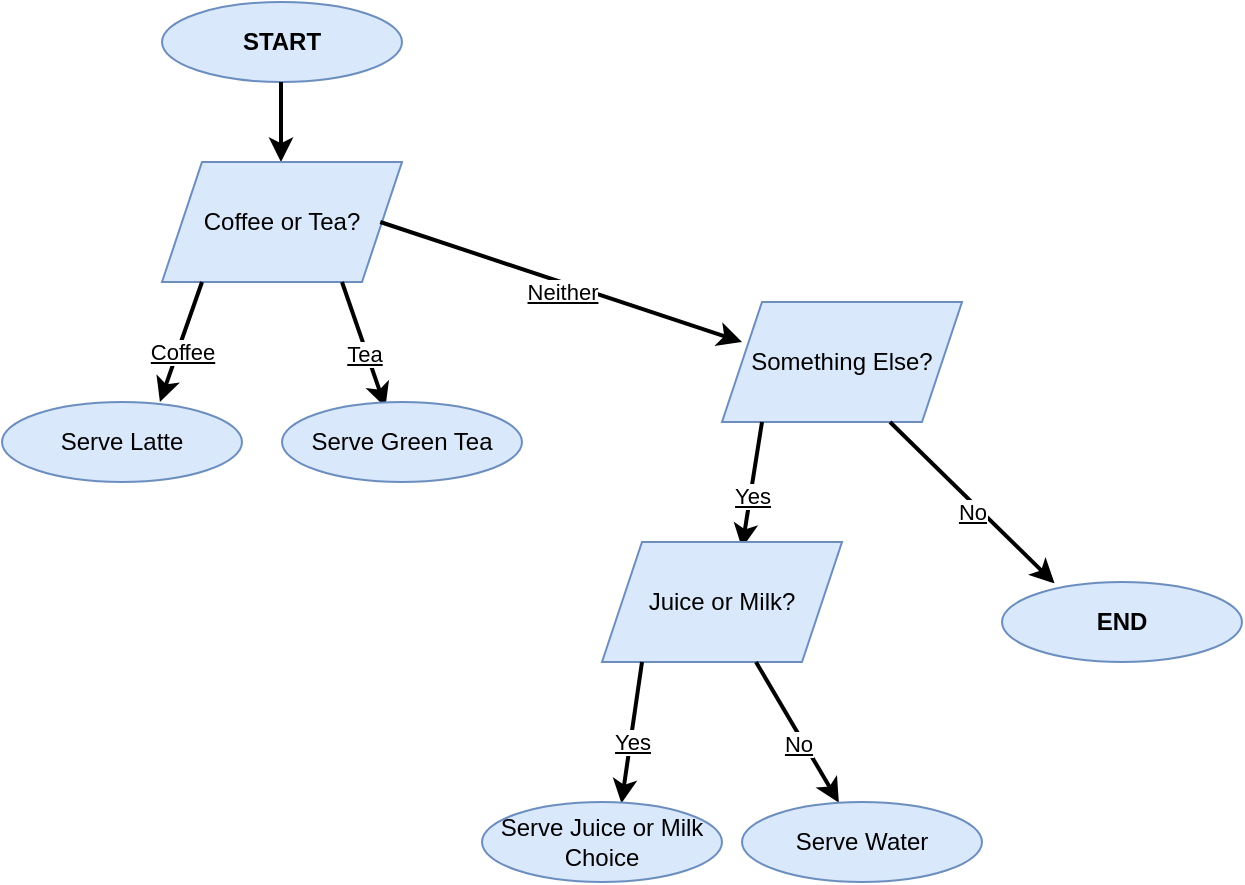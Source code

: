 <mxfile version="14.2.4" type="github">
  <diagram id="C5RBs43oDa-KdzZeNtuy" name="Page-1">
    <mxGraphModel dx="1609" dy="469" grid="1" gridSize="10" guides="1" tooltips="1" connect="1" arrows="1" fold="1" page="1" pageScale="1" pageWidth="827" pageHeight="1169" background="#ffffff" math="0" shadow="0">
      <root>
        <mxCell id="WIyWlLk6GJQsqaUBKTNV-0" />
        <mxCell id="WIyWlLk6GJQsqaUBKTNV-1" parent="WIyWlLk6GJQsqaUBKTNV-0" />
        <mxCell id="kNRHymAV8zpSRNtJUDri-2" value="&lt;b&gt;START&lt;/b&gt;" style="ellipse;whiteSpace=wrap;html=1;fillColor=#dae8fc;strokeColor=#6c8ebf;" vertex="1" parent="WIyWlLk6GJQsqaUBKTNV-1">
          <mxGeometry x="50" y="20" width="120" height="40" as="geometry" />
        </mxCell>
        <mxCell id="kNRHymAV8zpSRNtJUDri-3" value="&lt;b&gt;END&lt;/b&gt;" style="ellipse;whiteSpace=wrap;html=1;fillColor=#dae8fc;strokeColor=#6c8ebf;" vertex="1" parent="WIyWlLk6GJQsqaUBKTNV-1">
          <mxGeometry x="470" y="310" width="120" height="40" as="geometry" />
        </mxCell>
        <mxCell id="kNRHymAV8zpSRNtJUDri-4" value="" style="endArrow=classic;html=1;strokeWidth=2;" edge="1" parent="WIyWlLk6GJQsqaUBKTNV-1">
          <mxGeometry width="50" height="50" relative="1" as="geometry">
            <mxPoint x="109.5" y="60" as="sourcePoint" />
            <mxPoint x="109.5" y="100" as="targetPoint" />
          </mxGeometry>
        </mxCell>
        <mxCell id="kNRHymAV8zpSRNtJUDri-5" value="Coffee or Tea?" style="shape=parallelogram;perimeter=parallelogramPerimeter;whiteSpace=wrap;html=1;fixedSize=1;fillColor=#dae8fc;strokeColor=#6c8ebf;" vertex="1" parent="WIyWlLk6GJQsqaUBKTNV-1">
          <mxGeometry x="50" y="100" width="120" height="60" as="geometry" />
        </mxCell>
        <mxCell id="kNRHymAV8zpSRNtJUDri-9" value="" style="endArrow=classic;html=1;entryX=0.658;entryY=0;entryDx=0;entryDy=0;entryPerimeter=0;strokeWidth=2;" edge="1" parent="WIyWlLk6GJQsqaUBKTNV-1" target="kNRHymAV8zpSRNtJUDri-15">
          <mxGeometry relative="1" as="geometry">
            <mxPoint x="70" y="160" as="sourcePoint" />
            <mxPoint x="50" y="210" as="targetPoint" />
          </mxGeometry>
        </mxCell>
        <mxCell id="kNRHymAV8zpSRNtJUDri-10" value="Coffee" style="edgeLabel;resizable=0;html=1;align=center;verticalAlign=middle;fontStyle=4" connectable="0" vertex="1" parent="kNRHymAV8zpSRNtJUDri-9">
          <mxGeometry relative="1" as="geometry">
            <mxPoint x="0.03" y="4.93" as="offset" />
          </mxGeometry>
        </mxCell>
        <mxCell id="kNRHymAV8zpSRNtJUDri-13" value="" style="endArrow=classic;html=1;entryX=0.431;entryY=0.067;entryDx=0;entryDy=0;entryPerimeter=0;strokeWidth=2;" edge="1" parent="WIyWlLk6GJQsqaUBKTNV-1" target="kNRHymAV8zpSRNtJUDri-16">
          <mxGeometry relative="1" as="geometry">
            <mxPoint x="140" y="160" as="sourcePoint" />
            <mxPoint x="140" y="210" as="targetPoint" />
          </mxGeometry>
        </mxCell>
        <mxCell id="kNRHymAV8zpSRNtJUDri-14" value="Tea" style="edgeLabel;resizable=0;html=1;align=center;verticalAlign=middle;fontStyle=4" connectable="0" vertex="1" parent="kNRHymAV8zpSRNtJUDri-13">
          <mxGeometry relative="1" as="geometry">
            <mxPoint x="0.03" y="4.93" as="offset" />
          </mxGeometry>
        </mxCell>
        <mxCell id="kNRHymAV8zpSRNtJUDri-15" value="Serve Latte" style="ellipse;whiteSpace=wrap;html=1;fillColor=#dae8fc;strokeColor=#6c8ebf;" vertex="1" parent="WIyWlLk6GJQsqaUBKTNV-1">
          <mxGeometry x="-30" y="220" width="120" height="40" as="geometry" />
        </mxCell>
        <mxCell id="kNRHymAV8zpSRNtJUDri-16" value="Serve Green Tea" style="ellipse;whiteSpace=wrap;html=1;fillColor=#dae8fc;strokeColor=#6c8ebf;" vertex="1" parent="WIyWlLk6GJQsqaUBKTNV-1">
          <mxGeometry x="110" y="220" width="120" height="40" as="geometry" />
        </mxCell>
        <mxCell id="kNRHymAV8zpSRNtJUDri-19" value="" style="endArrow=classic;html=1;strokeWidth=2;" edge="1" parent="WIyWlLk6GJQsqaUBKTNV-1">
          <mxGeometry relative="1" as="geometry">
            <mxPoint x="159.14" y="130" as="sourcePoint" />
            <mxPoint x="340" y="190" as="targetPoint" />
          </mxGeometry>
        </mxCell>
        <mxCell id="kNRHymAV8zpSRNtJUDri-20" value="Neither" style="edgeLabel;resizable=0;html=1;align=center;verticalAlign=middle;fontStyle=4" connectable="0" vertex="1" parent="kNRHymAV8zpSRNtJUDri-19">
          <mxGeometry relative="1" as="geometry">
            <mxPoint x="0.03" y="4.93" as="offset" />
          </mxGeometry>
        </mxCell>
        <mxCell id="kNRHymAV8zpSRNtJUDri-21" value="Something Else?" style="shape=parallelogram;perimeter=parallelogramPerimeter;whiteSpace=wrap;html=1;fixedSize=1;fillColor=#dae8fc;strokeColor=#6c8ebf;" vertex="1" parent="WIyWlLk6GJQsqaUBKTNV-1">
          <mxGeometry x="330" y="170" width="120" height="60" as="geometry" />
        </mxCell>
        <mxCell id="kNRHymAV8zpSRNtJUDri-23" value="" style="endArrow=classic;html=1;strokeWidth=2;" edge="1" parent="WIyWlLk6GJQsqaUBKTNV-1">
          <mxGeometry relative="1" as="geometry">
            <mxPoint x="350" y="230" as="sourcePoint" />
            <mxPoint x="340" y="293" as="targetPoint" />
          </mxGeometry>
        </mxCell>
        <mxCell id="kNRHymAV8zpSRNtJUDri-24" value="Yes" style="edgeLabel;resizable=0;html=1;align=center;verticalAlign=middle;fontStyle=4" connectable="0" vertex="1" parent="kNRHymAV8zpSRNtJUDri-23">
          <mxGeometry relative="1" as="geometry">
            <mxPoint x="0.03" y="4.93" as="offset" />
          </mxGeometry>
        </mxCell>
        <mxCell id="kNRHymAV8zpSRNtJUDri-25" value="" style="endArrow=classic;html=1;strokeWidth=2;entryX=0.219;entryY=0.017;entryDx=0;entryDy=0;entryPerimeter=0;" edge="1" parent="WIyWlLk6GJQsqaUBKTNV-1" target="kNRHymAV8zpSRNtJUDri-3">
          <mxGeometry relative="1" as="geometry">
            <mxPoint x="414" y="230" as="sourcePoint" />
            <mxPoint x="500" y="288" as="targetPoint" />
          </mxGeometry>
        </mxCell>
        <mxCell id="kNRHymAV8zpSRNtJUDri-26" value="No" style="edgeLabel;resizable=0;html=1;align=center;verticalAlign=middle;fontStyle=4" connectable="0" vertex="1" parent="kNRHymAV8zpSRNtJUDri-25">
          <mxGeometry relative="1" as="geometry">
            <mxPoint x="0.03" y="4.93" as="offset" />
          </mxGeometry>
        </mxCell>
        <mxCell id="kNRHymAV8zpSRNtJUDri-27" value="Juice or Milk?" style="shape=parallelogram;perimeter=parallelogramPerimeter;whiteSpace=wrap;html=1;fixedSize=1;fillColor=#dae8fc;strokeColor=#6c8ebf;" vertex="1" parent="WIyWlLk6GJQsqaUBKTNV-1">
          <mxGeometry x="270" y="290" width="120" height="60" as="geometry" />
        </mxCell>
        <mxCell id="kNRHymAV8zpSRNtJUDri-28" value="" style="endArrow=classic;html=1;strokeWidth=2;entryX=0.581;entryY=0.017;entryDx=0;entryDy=0;entryPerimeter=0;" edge="1" parent="WIyWlLk6GJQsqaUBKTNV-1" target="kNRHymAV8zpSRNtJUDri-33">
          <mxGeometry relative="1" as="geometry">
            <mxPoint x="290" y="350" as="sourcePoint" />
            <mxPoint x="280" y="413" as="targetPoint" />
          </mxGeometry>
        </mxCell>
        <mxCell id="kNRHymAV8zpSRNtJUDri-29" value="Yes" style="edgeLabel;resizable=0;html=1;align=center;verticalAlign=middle;fontStyle=4" connectable="0" vertex="1" parent="kNRHymAV8zpSRNtJUDri-28">
          <mxGeometry relative="1" as="geometry">
            <mxPoint x="0.03" y="4.93" as="offset" />
          </mxGeometry>
        </mxCell>
        <mxCell id="kNRHymAV8zpSRNtJUDri-30" value="" style="endArrow=classic;html=1;strokeWidth=2;" edge="1" parent="WIyWlLk6GJQsqaUBKTNV-1" target="kNRHymAV8zpSRNtJUDri-34">
          <mxGeometry relative="1" as="geometry">
            <mxPoint x="347" y="350" as="sourcePoint" />
            <mxPoint x="390" y="418" as="targetPoint" />
          </mxGeometry>
        </mxCell>
        <mxCell id="kNRHymAV8zpSRNtJUDri-31" value="No" style="edgeLabel;resizable=0;html=1;align=center;verticalAlign=middle;fontStyle=4" connectable="0" vertex="1" parent="kNRHymAV8zpSRNtJUDri-30">
          <mxGeometry relative="1" as="geometry">
            <mxPoint x="0.03" y="4.93" as="offset" />
          </mxGeometry>
        </mxCell>
        <mxCell id="kNRHymAV8zpSRNtJUDri-33" value="Serve Juice or Milk Choice" style="ellipse;whiteSpace=wrap;html=1;fillColor=#dae8fc;strokeColor=#6c8ebf;" vertex="1" parent="WIyWlLk6GJQsqaUBKTNV-1">
          <mxGeometry x="210" y="420" width="120" height="40" as="geometry" />
        </mxCell>
        <mxCell id="kNRHymAV8zpSRNtJUDri-34" value="Serve Water" style="ellipse;whiteSpace=wrap;html=1;fillColor=#dae8fc;strokeColor=#6c8ebf;" vertex="1" parent="WIyWlLk6GJQsqaUBKTNV-1">
          <mxGeometry x="340" y="420" width="120" height="40" as="geometry" />
        </mxCell>
      </root>
    </mxGraphModel>
  </diagram>
</mxfile>
